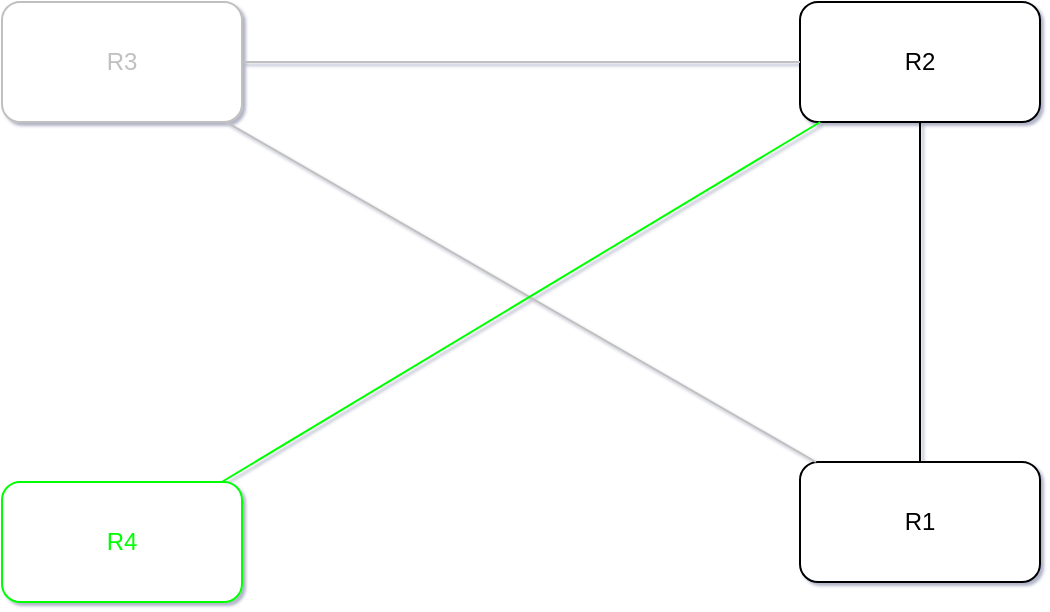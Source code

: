 <mxfile compressed="false" version="15.1.3" type="device">
  <diagram id="Page-1" name="Page-1">
    <mxGraphModel dx="852" dy="494" grid="1" gridSize="10" guides="1" tooltips="1" connect="1" arrows="1" fold="1" page="1" pageScale="1" pageWidth="827" pageHeight="1169" math="0" shadow="1">
      <root>
        <mxCell id="0" />
        <mxCell id="1" parent="0" />
        <object label="R1" id="R1">
          <mxCell style="rounded=1;whiteSpace=wrap;html=1;" parent="1" vertex="1">
            <mxGeometry x="499" y="300" width="120" height="60" as="geometry" />
          </mxCell>
        </object>
        <object label="R2" id="R2">
          <mxCell style="rounded=1;whiteSpace=wrap;html=1;" parent="1" vertex="1">
            <mxGeometry x="499" y="70" width="120" height="60" as="geometry" />
          </mxCell>
        </object>
        <object label="R3" id="R3">
          <mxCell style="rounded=1;whiteSpace=wrap;html=1;strokeColor=#C0C0C0;fontColor=#C0C0C0" parent="1" vertex="1">
            <mxGeometry x="100" y="70" width="120" height="60" as="geometry" />
          </mxCell>
        </object>
        <object label="" id="587442c5a54447c93790c2cd8d1e9a85">
          <mxCell style="endArrow=none;" parent="1" source="R1" target="R2" edge="1">
            <mxGeometry relative="1" as="geometry" />
          </mxCell>
        </object>
        <object label="" id="73485fc864afe7d8cb8c6e2dfa2c1305">
          <mxCell style="endArrow=none;strokeColor=#C0C0C0;fontColor=#C0C0C0" parent="1" source="R2" target="R3" edge="1">
            <mxGeometry relative="1" as="geometry" />
          </mxCell>
        </object>
        <object label="" id="72baf1d1f5eedf2c082659c6397859a5">
          <mxCell style="endArrow=none;strokeColor=#C0C0C0;fontColor=#C0C0C0" parent="1" source="R3" target="R1" edge="1">
            <mxGeometry relative="1" as="geometry" />
          </mxCell>
        </object>
        <object label="R4" id="R4">
          <mxCell style="rounded=1;whiteSpace=wrap;html=1;strokeColor=#00FF00;fontColor=#00FF00" parent="1" vertex="1">
            <mxGeometry x="100" y="310" width="120" height="60" as="geometry" />
          </mxCell>
        </object>
        <object label="" id="fe73988b7f1a2c985baac7a5481158cc">
          <mxCell style="endArrow=none;strokeColor=#00FF00;fontColor=#00FF00" parent="1" source="R2" target="R4" edge="1">
            <mxGeometry relative="1" as="geometry" />
          </mxCell>
        </object>
      </root>
    </mxGraphModel>
  </diagram>
</mxfile>

